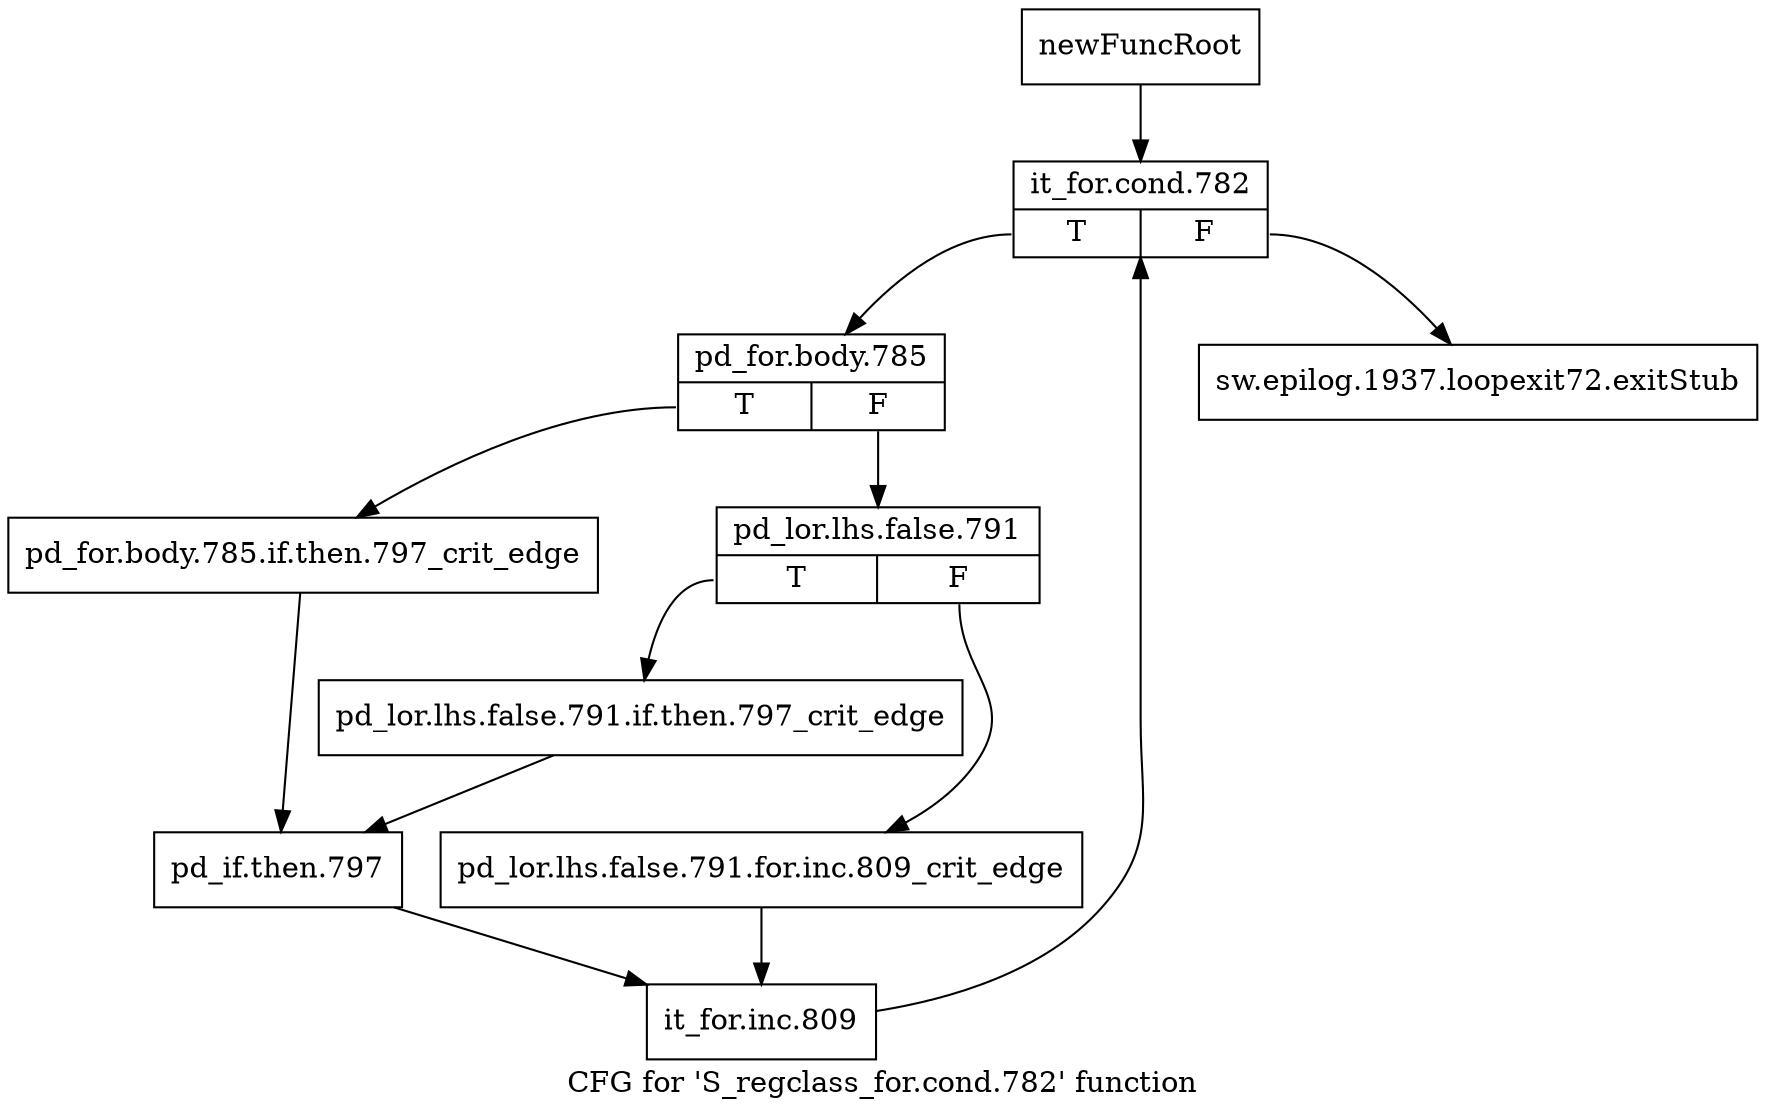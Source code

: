 digraph "CFG for 'S_regclass_for.cond.782' function" {
	label="CFG for 'S_regclass_for.cond.782' function";

	Node0x52144d0 [shape=record,label="{newFuncRoot}"];
	Node0x52144d0 -> Node0x5214570;
	Node0x5214520 [shape=record,label="{sw.epilog.1937.loopexit72.exitStub}"];
	Node0x5214570 [shape=record,label="{it_for.cond.782|{<s0>T|<s1>F}}"];
	Node0x5214570:s0 -> Node0x52145c0;
	Node0x5214570:s1 -> Node0x5214520;
	Node0x52145c0 [shape=record,label="{pd_for.body.785|{<s0>T|<s1>F}}"];
	Node0x52145c0:s0 -> Node0x5214700;
	Node0x52145c0:s1 -> Node0x5214610;
	Node0x5214610 [shape=record,label="{pd_lor.lhs.false.791|{<s0>T|<s1>F}}"];
	Node0x5214610:s0 -> Node0x52146b0;
	Node0x5214610:s1 -> Node0x5214660;
	Node0x5214660 [shape=record,label="{pd_lor.lhs.false.791.for.inc.809_crit_edge}"];
	Node0x5214660 -> Node0x52147a0;
	Node0x52146b0 [shape=record,label="{pd_lor.lhs.false.791.if.then.797_crit_edge}"];
	Node0x52146b0 -> Node0x5214750;
	Node0x5214700 [shape=record,label="{pd_for.body.785.if.then.797_crit_edge}"];
	Node0x5214700 -> Node0x5214750;
	Node0x5214750 [shape=record,label="{pd_if.then.797}"];
	Node0x5214750 -> Node0x52147a0;
	Node0x52147a0 [shape=record,label="{it_for.inc.809}"];
	Node0x52147a0 -> Node0x5214570;
}
